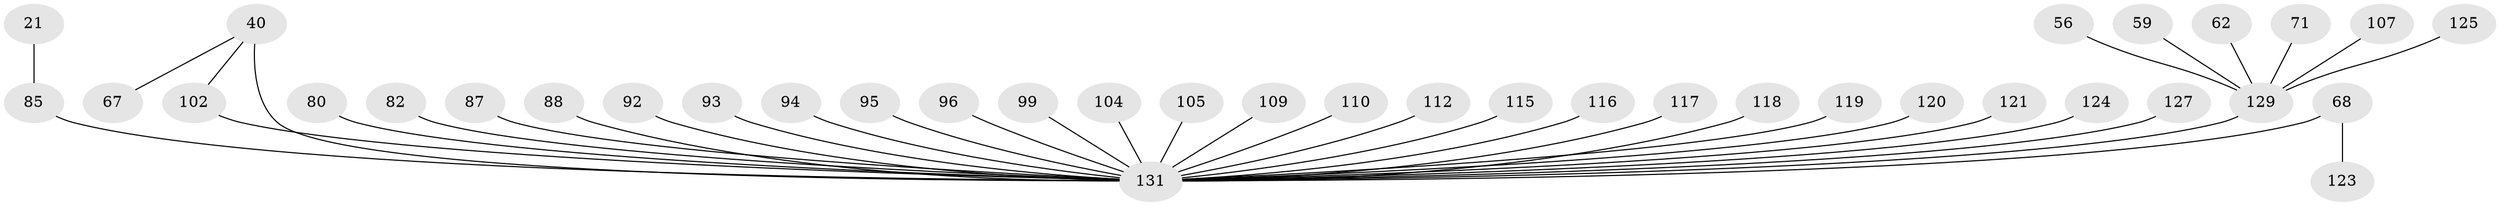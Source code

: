 // original degree distribution, {4: 0.1297709923664122, 5: 0.061068702290076333, 2: 0.31297709923664124, 6: 0.03816793893129771, 1: 0.35877862595419846, 7: 0.007633587786259542, 3: 0.0916030534351145}
// Generated by graph-tools (version 1.1) at 2025/46/03/04/25 21:46:19]
// undirected, 39 vertices, 39 edges
graph export_dot {
graph [start="1"]
  node [color=gray90,style=filled];
  21;
  40 [super="+28+2"];
  56 [super="+35"];
  59;
  62;
  67;
  68 [super="+45+43"];
  71;
  80 [super="+26"];
  82 [super="+81"];
  85 [super="+50+37"];
  87;
  88;
  92;
  93;
  94 [super="+60"];
  95 [super="+75"];
  96;
  99;
  102 [super="+55+97"];
  104 [super="+52"];
  105 [super="+103"];
  107;
  109;
  110 [super="+72"];
  112 [super="+76"];
  115;
  116;
  117 [super="+83"];
  118;
  119 [super="+98"];
  120;
  121;
  123 [super="+113"];
  124;
  125;
  127;
  129 [super="+27+32+66+126+122"];
  131 [super="+89+108+128+130+24+33+46+49+63+69+78+79"];
  21 -- 85;
  40 -- 67;
  40 -- 131 [weight=6];
  40 -- 102 [weight=2];
  56 -- 129;
  59 -- 129;
  62 -- 129;
  68 -- 123;
  68 -- 131 [weight=4];
  71 -- 129;
  80 -- 131;
  82 -- 131;
  85 -- 131 [weight=4];
  87 -- 131 [weight=2];
  88 -- 131;
  92 -- 131;
  93 -- 131;
  94 -- 131;
  95 -- 131 [weight=2];
  96 -- 131;
  99 -- 131;
  102 -- 131 [weight=2];
  104 -- 131;
  105 -- 131;
  107 -- 129;
  109 -- 131;
  110 -- 131;
  112 -- 131;
  115 -- 131;
  116 -- 131 [weight=2];
  117 -- 131;
  118 -- 131;
  119 -- 131;
  120 -- 131;
  121 -- 131;
  124 -- 131;
  125 -- 129;
  127 -- 131;
  129 -- 131 [weight=7];
}
